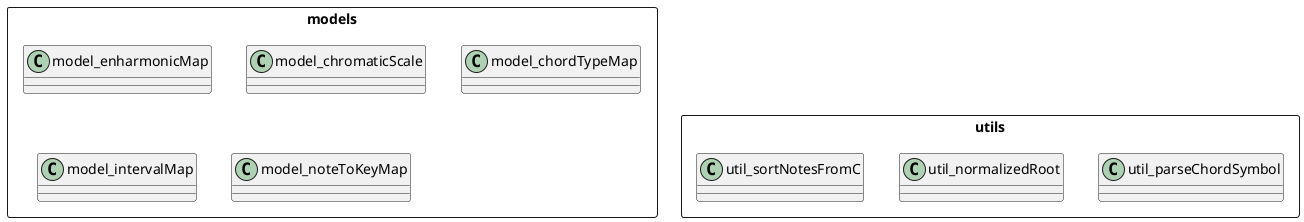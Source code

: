 @startuml vertical-modules
skinparam linetype ortho

' Прямоугольник с моделями
rectangle "models" {
  class model_chromaticScale
  class model_enharmonicMap
  class model_chordTypeMap
  class model_intervalMap
  class model_noteToKeyMap
}

' Прямоугольник с утилитами, ниже
rectangle "utils" {
  class util_parseChordSymbol
  class util_normalizedRoot
  class util_sortNotesFromC
}

' Расположение
model_chromaticScale -[hidden]-> util_parseChordSymbol
@enduml
